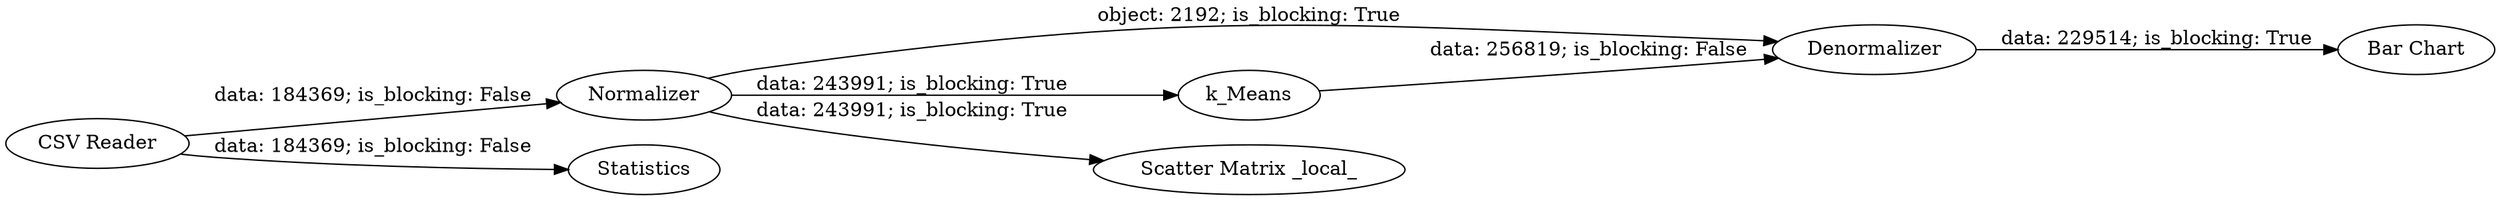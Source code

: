 digraph {
	"-805804550766425895_26" [label="Bar Chart"]
	"-805804550766425895_1" [label="CSV Reader"]
	"-805804550766425895_4" [label=Denormalizer]
	"-805804550766425895_2" [label=Normalizer]
	"-805804550766425895_3" [label=k_Means]
	"-805804550766425895_14" [label=Statistics]
	"-805804550766425895_27" [label="Scatter Matrix _local_"]
	"-805804550766425895_1" -> "-805804550766425895_14" [label="data: 184369; is_blocking: False"]
	"-805804550766425895_3" -> "-805804550766425895_4" [label="data: 256819; is_blocking: False"]
	"-805804550766425895_2" -> "-805804550766425895_3" [label="data: 243991; is_blocking: True"]
	"-805804550766425895_2" -> "-805804550766425895_4" [label="object: 2192; is_blocking: True"]
	"-805804550766425895_1" -> "-805804550766425895_2" [label="data: 184369; is_blocking: False"]
	"-805804550766425895_4" -> "-805804550766425895_26" [label="data: 229514; is_blocking: True"]
	"-805804550766425895_2" -> "-805804550766425895_27" [label="data: 243991; is_blocking: True"]
	rankdir=LR
}
